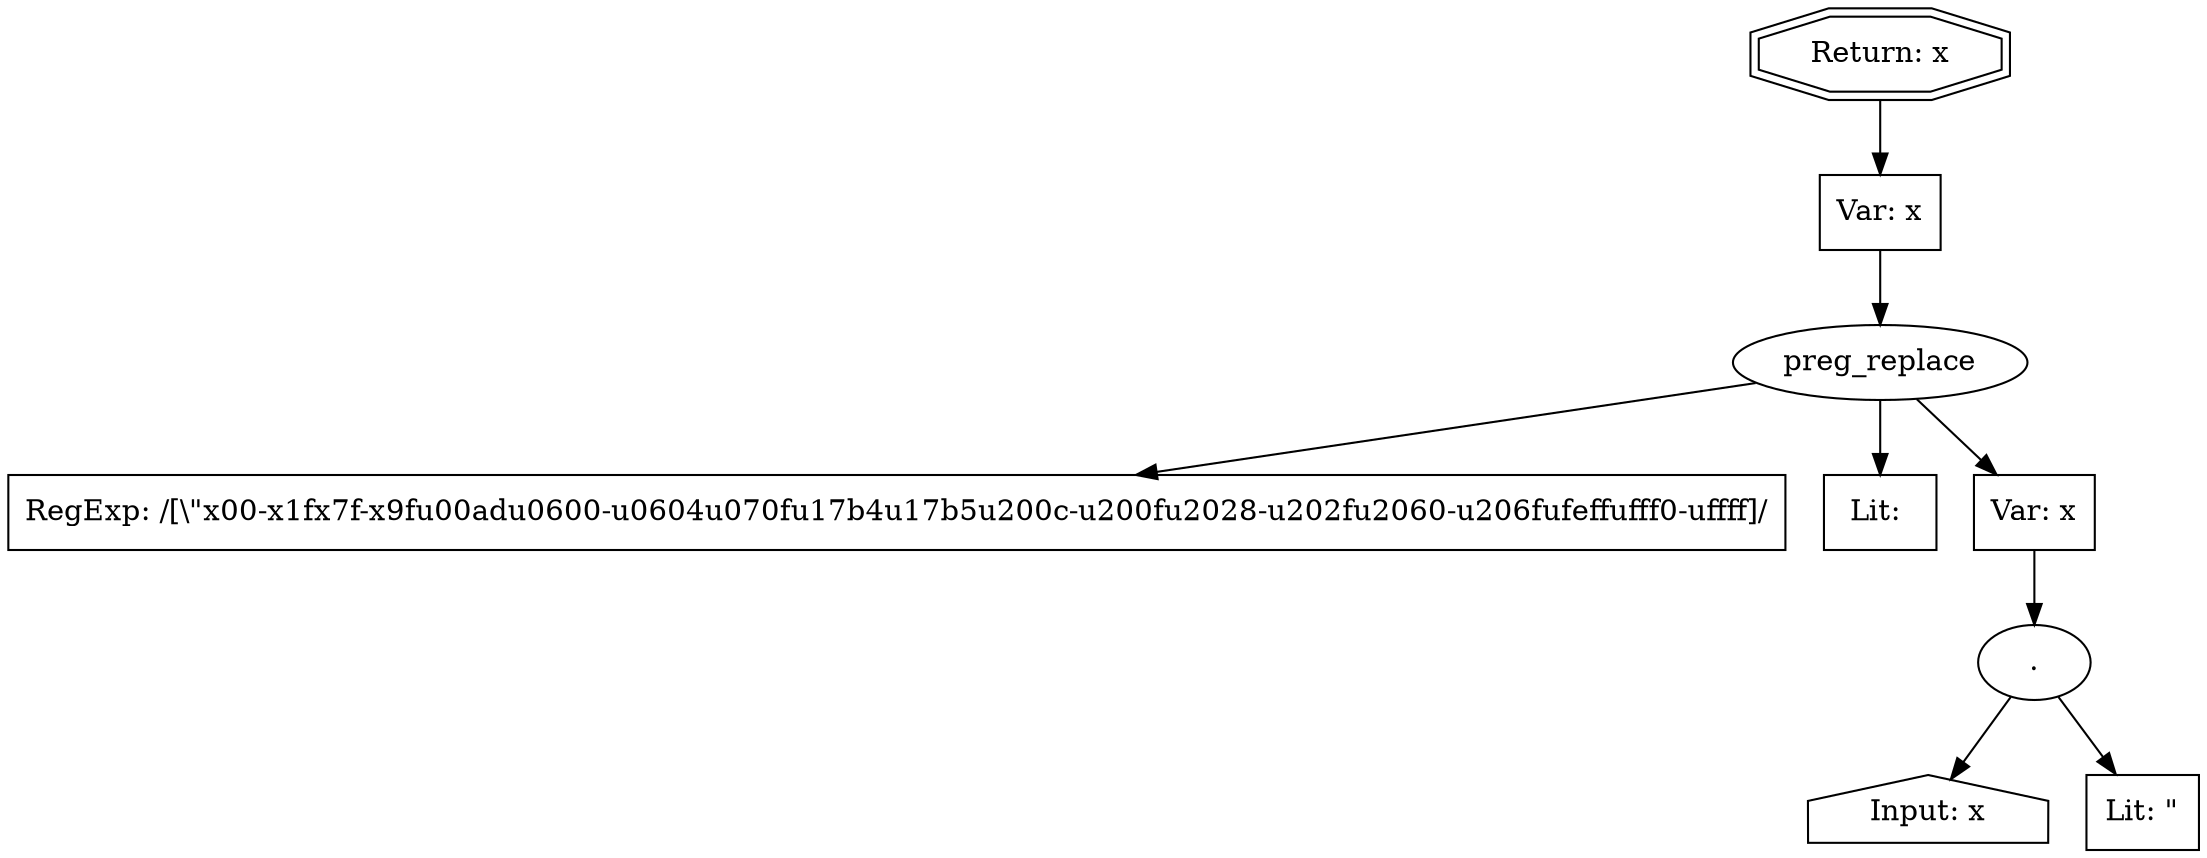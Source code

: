 // Finding: 108addbd-818f-4744-bc0e-869fa1479ddf
// Finding.url: http://live.example129.com/Event/Trending_2/##"></iframe></style></script></object></embed></textarea><script>taintfoxLog('22ef135d0495425f89b3a280c2200a84')</script><!--/*
// Finding.parentloc: http://live.example129.com/Event/Trending_2/##"></iframe></style></script></object></embed></textarea><script>taintfoxLog('22ef135d0495425f89b3a280c2200a84')</script><!--/*
// Finding.domain: live.example129.com
// Finding.base_domain: example129.com
// Finding.source: location.href
// Finding.sink: document.write
// Sanitizer.score: 2
// Sanitizer.name: quote
// Sanitizer.location: http://js.example130.com/ht/sta.js - index_start_tagless/OpenRTBRequest.prototype.serialize:114:73
// Finding.begin: 118
// Finding.end: 181
// Finding.original_uuid: 2a2cb1df-8ba9-4e19-99ac-52770ba09497
// Finding.TwentyFiveMillionFlowsId: -134848900
// Finding.script: http://js.example130.com/ht/sta.js
// Finding.line: 185
// Exploit.uuid: 22ef135d-0495-425f-89b3-a280c2200a84
// Exploit.success: false
// Exploit.status: failure
// Exploit.method: C
// Exploit.type: html
// Exploit.token: attribute
// Exploit.content: src
// Exploit.quote_type: "
// Exploit.tag: script
// Exploit.break_out: #"></iframe></style></script></object></embed></textarea><script>
// Exploit.break_in: </script><!--/*
// Exploit.payload: #"></iframe></style></script></object></embed></textarea><script>taintfoxLog(1)</script><!--/*
// Exploit.begin_taint_url: 0
// Exploit.end_taint_url: 45
// Exploit.replace_begin_url: 45
// Exploit.replace_end_url: 45
// Exploit.replace_begin_param: 175
// Exploit.replace_end_param: 175
// Issues.LargestEncodeAttrStringChain: 0
// Issues.LargestTextFragmentEncodeChainLength: 0
// Issues.HasApproximation: true
// Issues.HasMissingImplementation: false
// Issues.HasInfiniteRegexWithFunctionReplacer: false
// Issues.MergedSplitAndJoins: false
// Issues.HasUrlInRhsOfReplace: false
// Issues.HasUrlInLhsOfReplace: false
// Issues.HasCookieValueInLhsOfreplace: false
// Issues.HasCookieValueInRhsOfreplace: false
// Issues.HasCookieValueInMatchPattern: false
// Issues.HasCookieValueInExecPattern: false
// Issues.RemovedLRConcats: true
// Issues.RemovedReplaceArtifacts: false
// Issues.HasUrlInMatchPattern: false
// Issues.HasUrlInExecPattern: false
// Issues.RemovedNOPreplaces: false
// Issues.Known_sanitizer: false
// DepGraph.hash: -1339493277
// DepGraph.sanitizer_hash: 301160128
// Removed LR concats 
// Approximated Implementation for: replace([\\\"\x00-\x1f\x7f-\x9f\u00ad\u0600-\u0604\u070f\u17b4\u17b5\u200c-\u200f\u2028-\u202f\u2060-\u206f\ufeff\ufff0-\uffff]/g: 1, s: 0, u: 0, m: 0, i: 0 [escapes(": 1, \: 1), function_rhs: true], 'function escapeCharacter(character) {            var escaped = meta[character];            if (typeof escaped === 'string') {                return escaped;            } else {                return '\\u' + ('0000' + character.charCodeAt(0).toString(16)).slice(-4);            }        }') - Other Exception: ReferenceError: meta is not defined 
digraph cfg {
n0 [shape=house, label="Input: x"];
n1 [shape=ellipse, label="."];
n2 [shape=box, label="Lit: \""];
n3 [shape=ellipse, label="preg_replace"];
n4 [shape=box, label="RegExp: /[\\\"\x00-\x1f\x7f-\x9f\u00ad\u0600-\u0604\u070f\u17b4\u17b5\u200c-\u200f\u2028-\u202f\u2060-\u206f\ufeff\ufff0-\uffff]/"];
n5 [shape=box, label="Lit: "];
n6 [shape=box, label="Var: x"];
n7 [shape=box, label="Var: x"];
n8 [shape=doubleoctagon, label="Return: x"];
n1 -> n0;
n1 -> n2;
n6 -> n1;
n3 -> n4;
n3 -> n5;
n3 -> n6;
n7 -> n3;
n8 -> n7;
}